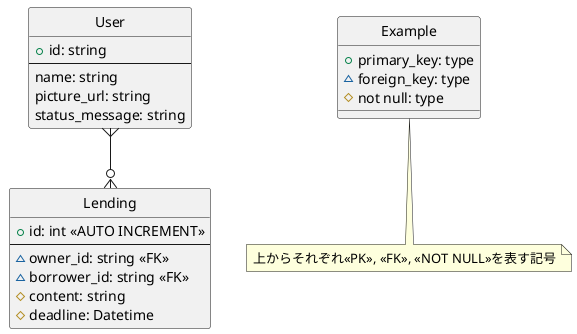 @startuml er

hide circle
skinparam inetype ortho

entity User {
    +id: string
    --
    name: string
    picture_url: string
    status_message: string
}

entity Lending {
    +id: int <<AUTO INCREMENT>>
    --
    ~owner_id: string <<FK>>
    ~borrower_id: string <<FK>>
    #content: string
    #deadline: Datetime
}

User }--o{ Lending

entity Example {
    +primary_key: type
    ~foreign_key: type
    #not null: type  
}
note bottom of Example: 上からそれぞれ<<PK>>, <<FK>>, <<NOT NULL>>を表す記号

@enduml
